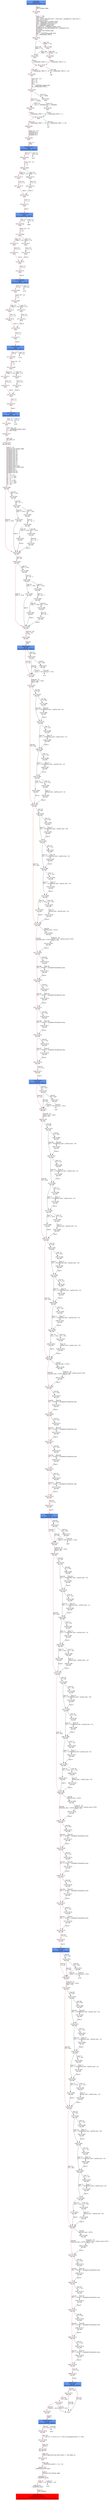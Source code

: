 digraph ARG {
node [style="filled" shape="box" color="white"]
0 [fillcolor="cornflowerblue" label="0 @ N141\nmain entry\nAbstractionState: ABS0: true\n" id="0"]
187 [label="187 @ N186\nmain\n" id="187"]
188 [label="188 @ N145\nmain\n" id="188"]
193 [label="193 @ N147\nmain\n" id="193"]
196 [label="196 @ N149\nmain\n" id="196"]
197 [label="197 @ N150\nmain\n" id="197"]
199 [label="199 @ N156\nmain\n" id="199"]
204 [label="204 @ N159\nmain\n" id="204"]
207 [label="207 @ N160\nmain\n" id="207"]
208 [label="208 @ N161\nmain\n" id="208"]
210 [label="210 @ N164\nmain\n" id="210"]
5029 [fillcolor="cornflowerblue" label="5029 @ N165\nmain\nAbstractionState: ABS145\n" id="5029"]
5030 [label="5030 @ N166\nmain\n" id="5030"]
5068 [label="5068 @ N169\nmain\n" id="5068"]
5070 [label="5070 @ N171\nmain\n" id="5070"]
5071 [label="5071 @ N173\nmain\n" id="5071"]
5075 [label="5075 @ N170\nmain\n" id="5075"]
5076 [label="5076 @ N175\nmain\n" id="5076"]
5078 [fillcolor="cornflowerblue" label="5078 @ N165\nmain\nAbstractionState: ABS147\n" id="5078"]
5079 [label="5079 @ N166\nmain\n" id="5079"]
5117 [label="5117 @ N169\nmain\n" id="5117"]
5119 [label="5119 @ N171\nmain\n" id="5119"]
5120 [label="5120 @ N173\nmain\n" id="5120"]
5124 [label="5124 @ N170\nmain\n" id="5124"]
5125 [label="5125 @ N175\nmain\n" id="5125"]
5127 [fillcolor="cornflowerblue" label="5127 @ N165\nmain\nAbstractionState: ABS149\n" id="5127"]
5128 [label="5128 @ N166\nmain\n" id="5128"]
5166 [label="5166 @ N169\nmain\n" id="5166"]
5168 [label="5168 @ N171\nmain\n" id="5168"]
5169 [label="5169 @ N173\nmain\n" id="5169"]
5173 [label="5173 @ N170\nmain\n" id="5173"]
5174 [label="5174 @ N175\nmain\n" id="5174"]
5176 [fillcolor="cornflowerblue" label="5176 @ N165\nmain\nAbstractionState: ABS151\n" id="5176"]
5177 [label="5177 @ N166\nmain\n" id="5177"]
5215 [label="5215 @ N169\nmain\n" id="5215"]
5217 [label="5217 @ N171\nmain\n" id="5217"]
5218 [label="5218 @ N173\nmain\n" id="5218"]
5222 [label="5222 @ N170\nmain\n" id="5222"]
5223 [label="5223 @ N175\nmain\n" id="5223"]
5225 [fillcolor="cornflowerblue" label="5225 @ N165\nmain\nAbstractionState: ABS153\n" id="5225"]
5227 [label="5227 @ N167\nmain\n" id="5227"]
5228 [label="5228 @ N177\nmain\n" id="5228"]
5229 [label="5229 @ N20\nmp_add entry\n" id="5229"]
5230 [label="5230 @ N48\nmp_add\n" id="5230"]
5245 [label="5245 @ N49\nmp_add\n" id="5245"]
5246 [label="5246 @ N58\nmp_add\n" id="5246"]
5261 [label="5261 @ N59\nmp_add\n" id="5261"]
5262 [label="5262 @ N69\nmp_add\n" id="5262"]
5264 [fillcolor="cornflowerblue" label="5264 @ N70\nmp_add\nAbstractionState: ABS154\n" id="5264"]
5272 [label="5272 @ N71\nmp_add\n" id="5272"]
5274 [label="5274 @ N76\nmp_add\n" id="5274"]
5298 [label="5298 @ N77\nmp_add\n" id="5298"]
5322 [label="5322 @ N91\nmp_add\n" id="5322"]
5327 [label="5327 @ N105\nmp_add\n" id="5327"]
5332 [label="5332 @ N109\nmp_add\n" id="5332"]
5337 [label="5337 @ N112\nmp_add\n" id="5337"]
5342 [label="5342 @ N115\nmp_add\n" id="5342"]
5347 [label="5347 @ N118\nmp_add\n" id="5347"]
5348 [label="5348 @ N121\nmp_add\n" id="5348"]
5350 [fillcolor="cornflowerblue" label="5350 @ N70\nmp_add\nAbstractionState: ABS156\n" id="5350"]
5358 [label="5358 @ N71\nmp_add\n" id="5358"]
5360 [label="5360 @ N76\nmp_add\n" id="5360"]
5384 [label="5384 @ N77\nmp_add\n" id="5384"]
5408 [label="5408 @ N91\nmp_add\n" id="5408"]
5413 [label="5413 @ N105\nmp_add\n" id="5413"]
5418 [label="5418 @ N109\nmp_add\n" id="5418"]
5423 [label="5423 @ N112\nmp_add\n" id="5423"]
5428 [label="5428 @ N115\nmp_add\n" id="5428"]
5433 [label="5433 @ N118\nmp_add\n" id="5433"]
5434 [label="5434 @ N121\nmp_add\n" id="5434"]
5436 [fillcolor="cornflowerblue" label="5436 @ N70\nmp_add\nAbstractionState: ABS158\n" id="5436"]
5444 [label="5444 @ N71\nmp_add\n" id="5444"]
5446 [label="5446 @ N76\nmp_add\n" id="5446"]
5470 [label="5470 @ N77\nmp_add\n" id="5470"]
5494 [label="5494 @ N91\nmp_add\n" id="5494"]
5499 [label="5499 @ N105\nmp_add\n" id="5499"]
5504 [label="5504 @ N109\nmp_add\n" id="5504"]
5509 [label="5509 @ N112\nmp_add\n" id="5509"]
5514 [label="5514 @ N115\nmp_add\n" id="5514"]
5519 [label="5519 @ N118\nmp_add\n" id="5519"]
5520 [label="5520 @ N121\nmp_add\n" id="5520"]
5522 [fillcolor="cornflowerblue" label="5522 @ N70\nmp_add\nAbstractionState: ABS160\n" id="5522"]
5530 [label="5530 @ N71\nmp_add\n" id="5530"]
5532 [label="5532 @ N76\nmp_add\n" id="5532"]
5556 [label="5556 @ N77\nmp_add\n" id="5556"]
5580 [label="5580 @ N91\nmp_add\n" id="5580"]
5585 [label="5585 @ N105\nmp_add\n" id="5585"]
5590 [label="5590 @ N109\nmp_add\n" id="5590"]
5595 [label="5595 @ N112\nmp_add\n" id="5595"]
5600 [label="5600 @ N115\nmp_add\n" id="5600"]
5605 [label="5605 @ N118\nmp_add\n" id="5605"]
5606 [label="5606 @ N121\nmp_add\n" id="5606"]
5608 [fillcolor="cornflowerblue" label="5608 @ N70\nmp_add\nAbstractionState: ABS162\n" id="5608"]
5610 [label="5610 @ N74\nmp_add\n" id="5610"]
5612 [label="5612 @ N73\nmp_add\n" id="5612"]
5615 [label="5615 @ N72\nmp_add\n" id="5615"]
5618 [fillcolor="cornflowerblue" label="5618 @ N122\nmp_add\nAbstractionState: ABS163\n" id="5618"]
5620 [label="5620 @ N124\nmp_add\n" id="5620"]
5621 [label="5621 @ N138\nmp_add\n" id="5621"]
5622 [label="5622 @ N19\nmp_add exit\n" id="5622"]
5623 [label="5623 @ N178\nmain\n" id="5623"]
6158 [label="6158 @ N11\n__VERIFIER_assert entry\n" id="6158"]
6159 [label="6159 @ N12\n__VERIFIER_assert\n" id="6159"]
6160 [label="6160 @ N14\n__VERIFIER_assert\n" id="6160"]
6163 [fillcolor="red" label="6163 @ N15\n__VERIFIER_assert\nAbstractionState: ABS176\n AutomatonState: ErrorLabelAutomaton: _predefinedState_ERROR\n" id="6163"]
5601 [label="5601 @ N119\nmp_add\n" id="5601"]
5603 [label="5603 @ N120\nmp_add\n" id="5603"]
5596 [label="5596 @ N116\nmp_add\n" id="5596"]
5598 [label="5598 @ N117\nmp_add\n" id="5598"]
5591 [label="5591 @ N113\nmp_add\n" id="5591"]
5593 [label="5593 @ N114\nmp_add\n" id="5593"]
5586 [label="5586 @ N110\nmp_add\n" id="5586"]
5588 [label="5588 @ N111\nmp_add\n" id="5588"]
5581 [label="5581 @ N106\nmp_add\n" id="5581"]
5583 [label="5583 @ N108\nmp_add\n" id="5583"]
5557 [label="5557 @ N92\nmp_add\n" id="5557"]
5563 [label="5563 @ N93\nmp_add\n" id="5563"]
5568 [label="5568 @ N96\nmp_add\n" id="5568"]
5573 [label="5573 @ N99\nmp_add\n" id="5573"]
5575 [label="5575 @ N102\nmp_add\n" id="5575"]
5574 [label="5574 @ N103\nmp_add\n" id="5574"]
5578 [label="5578 @ N104\nmp_add\n" id="5578"]
5569 [label="5569 @ N100\nmp_add\n" id="5569"]
5571 [label="5571 @ N101\nmp_add\n" id="5571"]
5564 [label="5564 @ N97\nmp_add\n" id="5564"]
5566 [label="5566 @ N98\nmp_add\n" id="5566"]
5559 [label="5559 @ N94\nmp_add\n" id="5559"]
5561 [label="5561 @ N95\nmp_add\n" id="5561"]
5533 [label="5533 @ N78\nmp_add\n" id="5533"]
5539 [label="5539 @ N79\nmp_add\n" id="5539"]
5544 [label="5544 @ N82\nmp_add\n" id="5544"]
5549 [label="5549 @ N85\nmp_add\n" id="5549"]
5551 [label="5551 @ N88\nmp_add\n" id="5551"]
5550 [label="5550 @ N89\nmp_add\n" id="5550"]
5554 [label="5554 @ N90\nmp_add\n" id="5554"]
5545 [label="5545 @ N86\nmp_add\n" id="5545"]
5547 [label="5547 @ N87\nmp_add\n" id="5547"]
5540 [label="5540 @ N83\nmp_add\n" id="5540"]
5542 [label="5542 @ N84\nmp_add\n" id="5542"]
5535 [label="5535 @ N80\nmp_add\n" id="5535"]
5537 [label="5537 @ N81\nmp_add\n" id="5537"]
5524 [label="5524 @ N74\nmp_add\n" id="5524"]
5526 [label="5526 @ N73\nmp_add\n" id="5526"]
5515 [label="5515 @ N119\nmp_add\n" id="5515"]
5517 [label="5517 @ N120\nmp_add\n" id="5517"]
5510 [label="5510 @ N116\nmp_add\n" id="5510"]
5512 [label="5512 @ N117\nmp_add\n" id="5512"]
5505 [label="5505 @ N113\nmp_add\n" id="5505"]
5507 [label="5507 @ N114\nmp_add\n" id="5507"]
5500 [label="5500 @ N110\nmp_add\n" id="5500"]
5502 [label="5502 @ N111\nmp_add\n" id="5502"]
5495 [label="5495 @ N106\nmp_add\n" id="5495"]
5497 [label="5497 @ N108\nmp_add\n" id="5497"]
5471 [label="5471 @ N92\nmp_add\n" id="5471"]
5477 [label="5477 @ N93\nmp_add\n" id="5477"]
5482 [label="5482 @ N96\nmp_add\n" id="5482"]
5487 [label="5487 @ N99\nmp_add\n" id="5487"]
5489 [label="5489 @ N102\nmp_add\n" id="5489"]
5488 [label="5488 @ N103\nmp_add\n" id="5488"]
5492 [label="5492 @ N104\nmp_add\n" id="5492"]
5483 [label="5483 @ N100\nmp_add\n" id="5483"]
5485 [label="5485 @ N101\nmp_add\n" id="5485"]
5478 [label="5478 @ N97\nmp_add\n" id="5478"]
5480 [label="5480 @ N98\nmp_add\n" id="5480"]
5473 [label="5473 @ N94\nmp_add\n" id="5473"]
5475 [label="5475 @ N95\nmp_add\n" id="5475"]
5447 [label="5447 @ N78\nmp_add\n" id="5447"]
5453 [label="5453 @ N79\nmp_add\n" id="5453"]
5458 [label="5458 @ N82\nmp_add\n" id="5458"]
5463 [label="5463 @ N85\nmp_add\n" id="5463"]
5465 [label="5465 @ N88\nmp_add\n" id="5465"]
5464 [label="5464 @ N89\nmp_add\n" id="5464"]
5468 [label="5468 @ N90\nmp_add\n" id="5468"]
5459 [label="5459 @ N86\nmp_add\n" id="5459"]
5461 [label="5461 @ N87\nmp_add\n" id="5461"]
5454 [label="5454 @ N83\nmp_add\n" id="5454"]
5456 [label="5456 @ N84\nmp_add\n" id="5456"]
5449 [label="5449 @ N80\nmp_add\n" id="5449"]
5451 [label="5451 @ N81\nmp_add\n" id="5451"]
5438 [label="5438 @ N74\nmp_add\n" id="5438"]
5440 [label="5440 @ N73\nmp_add\n" id="5440"]
5429 [label="5429 @ N119\nmp_add\n" id="5429"]
5431 [label="5431 @ N120\nmp_add\n" id="5431"]
5424 [label="5424 @ N116\nmp_add\n" id="5424"]
5426 [label="5426 @ N117\nmp_add\n" id="5426"]
5419 [label="5419 @ N113\nmp_add\n" id="5419"]
5421 [label="5421 @ N114\nmp_add\n" id="5421"]
5414 [label="5414 @ N110\nmp_add\n" id="5414"]
5416 [label="5416 @ N111\nmp_add\n" id="5416"]
5409 [label="5409 @ N106\nmp_add\n" id="5409"]
5411 [label="5411 @ N108\nmp_add\n" id="5411"]
5385 [label="5385 @ N92\nmp_add\n" id="5385"]
5391 [label="5391 @ N93\nmp_add\n" id="5391"]
5396 [label="5396 @ N96\nmp_add\n" id="5396"]
5401 [label="5401 @ N99\nmp_add\n" id="5401"]
5403 [label="5403 @ N102\nmp_add\n" id="5403"]
5402 [label="5402 @ N103\nmp_add\n" id="5402"]
5406 [label="5406 @ N104\nmp_add\n" id="5406"]
5397 [label="5397 @ N100\nmp_add\n" id="5397"]
5399 [label="5399 @ N101\nmp_add\n" id="5399"]
5392 [label="5392 @ N97\nmp_add\n" id="5392"]
5394 [label="5394 @ N98\nmp_add\n" id="5394"]
5387 [label="5387 @ N94\nmp_add\n" id="5387"]
5389 [label="5389 @ N95\nmp_add\n" id="5389"]
5361 [label="5361 @ N78\nmp_add\n" id="5361"]
5367 [label="5367 @ N79\nmp_add\n" id="5367"]
5372 [label="5372 @ N82\nmp_add\n" id="5372"]
5377 [label="5377 @ N85\nmp_add\n" id="5377"]
5379 [label="5379 @ N88\nmp_add\n" id="5379"]
5378 [label="5378 @ N89\nmp_add\n" id="5378"]
5382 [label="5382 @ N90\nmp_add\n" id="5382"]
5373 [label="5373 @ N86\nmp_add\n" id="5373"]
5375 [label="5375 @ N87\nmp_add\n" id="5375"]
5368 [label="5368 @ N83\nmp_add\n" id="5368"]
5370 [label="5370 @ N84\nmp_add\n" id="5370"]
5363 [label="5363 @ N80\nmp_add\n" id="5363"]
5365 [label="5365 @ N81\nmp_add\n" id="5365"]
5352 [label="5352 @ N74\nmp_add\n" id="5352"]
5354 [label="5354 @ N73\nmp_add\n" id="5354"]
5343 [label="5343 @ N119\nmp_add\n" id="5343"]
5345 [label="5345 @ N120\nmp_add\n" id="5345"]
5338 [label="5338 @ N116\nmp_add\n" id="5338"]
5340 [label="5340 @ N117\nmp_add\n" id="5340"]
5333 [label="5333 @ N113\nmp_add\n" id="5333"]
5335 [label="5335 @ N114\nmp_add\n" id="5335"]
5328 [label="5328 @ N110\nmp_add\n" id="5328"]
5330 [label="5330 @ N111\nmp_add\n" id="5330"]
5323 [label="5323 @ N106\nmp_add\n" id="5323"]
5325 [label="5325 @ N108\nmp_add\n" id="5325"]
5299 [label="5299 @ N92\nmp_add\n" id="5299"]
5305 [label="5305 @ N93\nmp_add\n" id="5305"]
5310 [label="5310 @ N96\nmp_add\n" id="5310"]
5315 [label="5315 @ N99\nmp_add\n" id="5315"]
5317 [label="5317 @ N102\nmp_add\n" id="5317"]
5316 [label="5316 @ N103\nmp_add\n" id="5316"]
5320 [label="5320 @ N104\nmp_add\n" id="5320"]
5311 [label="5311 @ N100\nmp_add\n" id="5311"]
5313 [label="5313 @ N101\nmp_add\n" id="5313"]
5306 [label="5306 @ N97\nmp_add\n" id="5306"]
5308 [label="5308 @ N98\nmp_add\n" id="5308"]
5301 [label="5301 @ N94\nmp_add\n" id="5301"]
5303 [label="5303 @ N95\nmp_add\n" id="5303"]
5275 [label="5275 @ N78\nmp_add\n" id="5275"]
5281 [label="5281 @ N79\nmp_add\n" id="5281"]
5286 [label="5286 @ N82\nmp_add\n" id="5286"]
5291 [label="5291 @ N85\nmp_add\n" id="5291"]
5293 [label="5293 @ N88\nmp_add\n" id="5293"]
5292 [label="5292 @ N89\nmp_add\n" id="5292"]
5296 [label="5296 @ N90\nmp_add\n" id="5296"]
5287 [label="5287 @ N86\nmp_add\n" id="5287"]
5289 [label="5289 @ N87\nmp_add\n" id="5289"]
5282 [label="5282 @ N83\nmp_add\n" id="5282"]
5284 [label="5284 @ N84\nmp_add\n" id="5284"]
5277 [label="5277 @ N80\nmp_add\n" id="5277"]
5279 [label="5279 @ N81\nmp_add\n" id="5279"]
5266 [label="5266 @ N74\nmp_add\n" id="5266"]
5268 [label="5268 @ N73\nmp_add\n" id="5268"]
5247 [label="5247 @ N60\nmp_add\n" id="5247"]
5249 [label="5249 @ N61\nmp_add\n" id="5249"]
5251 [label="5251 @ N62\nmp_add\n" id="5251"]
5250 [label="5250 @ N63\nmp_add\n" id="5250"]
5254 [label="5254 @ N64\nmp_add\n" id="5254"]
5256 [label="5256 @ N65\nmp_add\n" id="5256"]
5255 [label="5255 @ N66\nmp_add\n" id="5255"]
5259 [label="5259 @ N67\nmp_add\n" id="5259"]
5231 [label="5231 @ N50\nmp_add\n" id="5231"]
5233 [label="5233 @ N51\nmp_add\n" id="5233"]
5235 [label="5235 @ N52\nmp_add\n" id="5235"]
5234 [label="5234 @ N53\nmp_add\n" id="5234"]
5238 [label="5238 @ N54\nmp_add\n" id="5238"]
5240 [label="5240 @ N55\nmp_add\n" id="5240"]
5239 [label="5239 @ N56\nmp_add\n" id="5239"]
5243 [label="5243 @ N57\nmp_add\n" id="5243"]
5216 [label="5216 @ N172\nmain\n" id="5216"]
5220 [label="5220 @ N174\nmain\n" id="5220"]
5167 [label="5167 @ N172\nmain\n" id="5167"]
5171 [label="5171 @ N174\nmain\n" id="5171"]
5118 [label="5118 @ N172\nmain\n" id="5118"]
5122 [label="5122 @ N174\nmain\n" id="5122"]
5069 [label="5069 @ N172\nmain\n" id="5069"]
5073 [label="5073 @ N174\nmain\n" id="5073"]
200 [label="200 @ N157\nmain\n" id="200"]
202 [label="202 @ N158\nmain\n" id="202"]
190 [label="190 @ N146\nmain\n" id="190"]
192 [label="192 @ N148\nmain\n" id="192"]
0 -> 187 [color="red" label="Line 0: \lINIT GLOBAL VARS\l" id="0 -> 187"]
187 -> 188 [color="red" label="Lines 7 - 108: \lvoid abort();\lvoid __assert_fail(const char *, const char *, unsigned int, const char *);\lvoid reach_error();\lvoid assume_abort_if_not(int cond);\lvoid __VERIFIER_assert(int cond);\lvoid __VERIFIER_assume(int);\lint __VERIFIER_nondet_int();\lunsigned int __VERIFIER_nondet_uint();\lunsigned int mp_add(unsigned int a, unsigned int b);\lint main();\lFunction start dummy edge\lint flag;\lflag = __VERIFIER_nondet_int();\lint __CPAchecker_TMP_0;\l" id="187 -> 188"]
188 -> 190 [color="red" label="Line 108: \l[!(flag == 0)]\l" id="188 -> 190"]
188 -> 193 [label="Line 108: \l[flag == 0]\l" id="188 -> 193"]
193 -> 196 [label="Line 0: \l__CPAchecker_TMP_0 = 1;\l" id="193 -> 196"]
196 -> 197 [color="red" label="Line 108: \l[__CPAchecker_TMP_0 != 0]\l" id="196 -> 197"]
196 -> 198 [label="Line 108: \l[!(__CPAchecker_TMP_0 != 0)]\l" id="196 -> 198"]
197 -> 199 [color="red" label="Lines 109 - 113: \lint i = 0;\lint x = 0;\lint y = 0;\lint n;\ln = __VERIFIER_nondet_int();\lint __CPAchecker_TMP_1;\l" id="197 -> 199"]
199 -> 200 [label="Line 113: \l[n >= 1000]\l" id="199 -> 200"]
199 -> 204 [color="red" label="Line 113: \l[!(n >= 1000)]\l" id="199 -> 204"]
204 -> 207 [color="red" label="Line 0: \l__CPAchecker_TMP_1 = 0;\l" id="204 -> 207"]
207 -> 208 [color="red" label="Line 113: \l[__CPAchecker_TMP_1 != 0]\l" id="207 -> 208"]
207 -> 209 [label="Line 113: \l[!(__CPAchecker_TMP_1 != 0)]\l" id="207 -> 209"]
208 -> 210 [color="red" label="Lines 115 - 115: \lunsigned int a;\lunsigned int b;\lunsigned int r;\l" id="208 -> 210"]
210 -> 5029 [color="red" label="Line 117: \lwhile\l" id="210 -> 5029"]
5029 -> 5030 [color="red" label="Line 117: \l[i < n]\l" id="5029 -> 5030"]
5029 -> 5031 [label="Line 117: \l[!(i < n)]\l" id="5029 -> 5031"]
5030 -> 5068 [color="red" label="Lines 120 - 121: \lx = x;\ly = y;\l" id="5030 -> 5068"]
5068 -> 5069 [label="Line 122: \l[flag == 0]\l" id="5068 -> 5069"]
5068 -> 5070 [color="red" label="Line 122: \l[!(flag == 0)]\l" id="5068 -> 5070"]
5070 -> 5071 [color="red" label="Line 123: \lx = x + 3;\l" id="5070 -> 5071"]
5071 -> 5075 [color="red" label="Line 0: \l\l" id="5071 -> 5075"]
5075 -> 5076 [color="red" label="Line 127: \li = i + 1;\l" id="5075 -> 5076"]
5076 -> 5078 [color="red" label="Line 0: \l\l" id="5076 -> 5078"]
5078 -> 5079 [color="red" label="Line 117: \l[i < n]\l" id="5078 -> 5079"]
5078 -> 5080 [label="Line 117: \l[!(i < n)]\l" id="5078 -> 5080"]
5079 -> 5117 [color="red" label="Lines 120 - 121: \lx = x;\ly = y;\l" id="5079 -> 5117"]
5117 -> 5118 [label="Line 122: \l[flag == 0]\l" id="5117 -> 5118"]
5117 -> 5119 [color="red" label="Line 122: \l[!(flag == 0)]\l" id="5117 -> 5119"]
5119 -> 5120 [color="red" label="Line 123: \lx = x + 3;\l" id="5119 -> 5120"]
5120 -> 5124 [color="red" label="Line 0: \l\l" id="5120 -> 5124"]
5124 -> 5125 [color="red" label="Line 127: \li = i + 1;\l" id="5124 -> 5125"]
5125 -> 5127 [color="red" label="Line 0: \l\l" id="5125 -> 5127"]
5127 -> 5128 [color="red" label="Line 117: \l[i < n]\l" id="5127 -> 5128"]
5127 -> 5129 [label="Line 117: \l[!(i < n)]\l" id="5127 -> 5129"]
5128 -> 5166 [color="red" label="Lines 120 - 121: \lx = x;\ly = y;\l" id="5128 -> 5166"]
5166 -> 5167 [label="Line 122: \l[flag == 0]\l" id="5166 -> 5167"]
5166 -> 5168 [color="red" label="Line 122: \l[!(flag == 0)]\l" id="5166 -> 5168"]
5168 -> 5169 [color="red" label="Line 123: \lx = x + 3;\l" id="5168 -> 5169"]
5169 -> 5173 [color="red" label="Line 0: \l\l" id="5169 -> 5173"]
5173 -> 5174 [color="red" label="Line 127: \li = i + 1;\l" id="5173 -> 5174"]
5174 -> 5176 [color="red" label="Line 0: \l\l" id="5174 -> 5176"]
5176 -> 5177 [color="red" label="Line 117: \l[i < n]\l" id="5176 -> 5177"]
5176 -> 5178 [label="Line 117: \l[!(i < n)]\l" id="5176 -> 5178"]
5177 -> 5215 [color="red" label="Lines 120 - 121: \lx = x;\ly = y;\l" id="5177 -> 5215"]
5215 -> 5216 [label="Line 122: \l[flag == 0]\l" id="5215 -> 5216"]
5215 -> 5217 [color="red" label="Line 122: \l[!(flag == 0)]\l" id="5215 -> 5217"]
5217 -> 5218 [color="red" label="Line 123: \lx = x + 3;\l" id="5217 -> 5218"]
5218 -> 5222 [color="red" label="Line 0: \l\l" id="5218 -> 5222"]
5222 -> 5223 [color="red" label="Line 127: \li = i + 1;\l" id="5222 -> 5223"]
5223 -> 5225 [color="red" label="Line 0: \l\l" id="5223 -> 5225"]
5225 -> 5226 [label="Line 117: \l[i < n]\l" id="5225 -> 5226"]
5225 -> 5227 [color="red" label="Line 117: \l[!(i < n)]\l" id="5225 -> 5227"]
5227 -> 5228 [color="red" label="Lines 130 - 131: \la = __VERIFIER_nondet_uint();\lb = 234770789;\l" id="5227 -> 5228"]
5228 -> 5229 [color="red" label="Line 132: \lmp_add(a, b)\l" id="5228 -> 5229"]
5229 -> 5230 [color="red" label="Lines 0 - 43: \lFunction start dummy edge\lunsigned char a0;\lunsigned char a1;\lunsigned char a2;\lunsigned char a3;\lunsigned char b0;\lunsigned char b1;\lunsigned char b2;\lunsigned char b3;\lunsigned char r0;\lunsigned char r1;\lunsigned char r2;\lunsigned char r3;\lunsigned short carry;\lunsigned short partial_sum;\lunsigned int r;\lunsigned char i;\lunsigned char na;\lunsigned char nb;\la0 = a;\la1 = a >> 8;\la2 = a >> 16U;\la3 = a >> 24U;\lb0 = b;\lb1 = b >> 8U;\lb2 = b >> 16U;\lb3 = b >> 24U;\lna = 4U;\l" id="5229 -> 5230"]
5230 -> 5231 [label="Line 44: \l[a3 == 0U]\l" id="5230 -> 5231"]
5230 -> 5245 [color="red" label="Line 44: \l[!(a3 == 0U)]\l" id="5230 -> 5245"]
5245 -> 5246 [color="red" label="Line 53: \lnb = 4U;\l" id="5245 -> 5246"]
5246 -> 5247 [label="Line 54: \l[b3 == 0U]\l" id="5246 -> 5247"]
5246 -> 5261 [color="red" label="Line 54: \l[!(b3 == 0U)]\l" id="5246 -> 5261"]
5261 -> 5262 [color="red" label="Lines 63 - 64: \lcarry = 0U;\li = 0U;\l" id="5261 -> 5262"]
5262 -> 5264 [color="red" label="Line 65: \lwhile\l" id="5262 -> 5264"]
5264 -> 5266 [label="Line 65: \l[!(i < na)]\l" id="5264 -> 5266"]
5264 -> 5272 [color="red" label="Line 65: \l[i < na]\l" id="5264 -> 5272"]
5272 -> 5274 [color="red" label="Lines 66 - 67: \lpartial_sum = carry;\lcarry = 0U;\l" id="5272 -> 5274"]
5274 -> 5275 [label="Line 68: \l[i < na]\l" id="5274 -> 5275"]
5274 -> 5298 [color="red" label="Line 68: \l[!(i < na)]\l" id="5274 -> 5298"]
5298 -> 5299 [label="Line 74: \l[i < nb]\l" id="5298 -> 5299"]
5298 -> 5322 [color="red" label="Line 74: \l[!(i < nb)]\l" id="5298 -> 5322"]
5322 -> 5323 [label="Line 80: \l[partial_sum > 255U]\l" id="5322 -> 5323"]
5322 -> 5327 [color="red" label="Line 80: \l[!(partial_sum > 255U)]\l" id="5322 -> 5327"]
5327 -> 5328 [label="Line 84: \l[i == 0U]\l" id="5327 -> 5328"]
5327 -> 5332 [color="red" label="Line 84: \l[!(i == 0U)]\l" id="5327 -> 5332"]
5332 -> 5333 [label="Line 85: \l[i == 1U]\l" id="5332 -> 5333"]
5332 -> 5337 [color="red" label="Line 85: \l[!(i == 1U)]\l" id="5332 -> 5337"]
5337 -> 5338 [label="Line 86: \l[i == 2U]\l" id="5337 -> 5338"]
5337 -> 5342 [color="red" label="Line 86: \l[!(i == 2U)]\l" id="5337 -> 5342"]
5342 -> 5343 [label="Line 87: \l[i == 3U]\l" id="5342 -> 5343"]
5342 -> 5347 [color="red" label="Line 87: \l[!(i == 3U)]\l" id="5342 -> 5347"]
5347 -> 5348 [color="red" label="Line 89: \li = i + 1U;\l" id="5347 -> 5348"]
5348 -> 5350 [color="red" label="Line 0: \l\l" id="5348 -> 5350"]
5350 -> 5352 [label="Line 65: \l[!(i < na)]\l" id="5350 -> 5352"]
5350 -> 5358 [color="red" label="Line 65: \l[i < na]\l" id="5350 -> 5358"]
5358 -> 5360 [color="red" label="Lines 66 - 67: \lpartial_sum = carry;\lcarry = 0U;\l" id="5358 -> 5360"]
5360 -> 5361 [label="Line 68: \l[i < na]\l" id="5360 -> 5361"]
5360 -> 5384 [color="red" label="Line 68: \l[!(i < na)]\l" id="5360 -> 5384"]
5384 -> 5385 [label="Line 74: \l[i < nb]\l" id="5384 -> 5385"]
5384 -> 5408 [color="red" label="Line 74: \l[!(i < nb)]\l" id="5384 -> 5408"]
5408 -> 5409 [label="Line 80: \l[partial_sum > 255U]\l" id="5408 -> 5409"]
5408 -> 5413 [color="red" label="Line 80: \l[!(partial_sum > 255U)]\l" id="5408 -> 5413"]
5413 -> 5414 [label="Line 84: \l[i == 0U]\l" id="5413 -> 5414"]
5413 -> 5418 [color="red" label="Line 84: \l[!(i == 0U)]\l" id="5413 -> 5418"]
5418 -> 5419 [label="Line 85: \l[i == 1U]\l" id="5418 -> 5419"]
5418 -> 5423 [color="red" label="Line 85: \l[!(i == 1U)]\l" id="5418 -> 5423"]
5423 -> 5424 [label="Line 86: \l[i == 2U]\l" id="5423 -> 5424"]
5423 -> 5428 [color="red" label="Line 86: \l[!(i == 2U)]\l" id="5423 -> 5428"]
5428 -> 5429 [label="Line 87: \l[i == 3U]\l" id="5428 -> 5429"]
5428 -> 5433 [color="red" label="Line 87: \l[!(i == 3U)]\l" id="5428 -> 5433"]
5433 -> 5434 [color="red" label="Line 89: \li = i + 1U;\l" id="5433 -> 5434"]
5434 -> 5436 [color="red" label="Line 0: \l\l" id="5434 -> 5436"]
5436 -> 5438 [label="Line 65: \l[!(i < na)]\l" id="5436 -> 5438"]
5436 -> 5444 [color="red" label="Line 65: \l[i < na]\l" id="5436 -> 5444"]
5444 -> 5446 [color="red" label="Lines 66 - 67: \lpartial_sum = carry;\lcarry = 0U;\l" id="5444 -> 5446"]
5446 -> 5447 [label="Line 68: \l[i < na]\l" id="5446 -> 5447"]
5446 -> 5470 [color="red" label="Line 68: \l[!(i < na)]\l" id="5446 -> 5470"]
5470 -> 5471 [label="Line 74: \l[i < nb]\l" id="5470 -> 5471"]
5470 -> 5494 [color="red" label="Line 74: \l[!(i < nb)]\l" id="5470 -> 5494"]
5494 -> 5495 [label="Line 80: \l[partial_sum > 255U]\l" id="5494 -> 5495"]
5494 -> 5499 [color="red" label="Line 80: \l[!(partial_sum > 255U)]\l" id="5494 -> 5499"]
5499 -> 5500 [label="Line 84: \l[i == 0U]\l" id="5499 -> 5500"]
5499 -> 5504 [color="red" label="Line 84: \l[!(i == 0U)]\l" id="5499 -> 5504"]
5504 -> 5505 [label="Line 85: \l[i == 1U]\l" id="5504 -> 5505"]
5504 -> 5509 [color="red" label="Line 85: \l[!(i == 1U)]\l" id="5504 -> 5509"]
5509 -> 5510 [label="Line 86: \l[i == 2U]\l" id="5509 -> 5510"]
5509 -> 5514 [color="red" label="Line 86: \l[!(i == 2U)]\l" id="5509 -> 5514"]
5514 -> 5515 [label="Line 87: \l[i == 3U]\l" id="5514 -> 5515"]
5514 -> 5519 [color="red" label="Line 87: \l[!(i == 3U)]\l" id="5514 -> 5519"]
5519 -> 5520 [color="red" label="Line 89: \li = i + 1U;\l" id="5519 -> 5520"]
5520 -> 5522 [color="red" label="Line 0: \l\l" id="5520 -> 5522"]
5522 -> 5524 [label="Line 65: \l[!(i < na)]\l" id="5522 -> 5524"]
5522 -> 5530 [color="red" label="Line 65: \l[i < na]\l" id="5522 -> 5530"]
5530 -> 5532 [color="red" label="Lines 66 - 67: \lpartial_sum = carry;\lcarry = 0U;\l" id="5530 -> 5532"]
5532 -> 5533 [label="Line 68: \l[i < na]\l" id="5532 -> 5533"]
5532 -> 5556 [color="red" label="Line 68: \l[!(i < na)]\l" id="5532 -> 5556"]
5556 -> 5557 [label="Line 74: \l[i < nb]\l" id="5556 -> 5557"]
5556 -> 5580 [color="red" label="Line 74: \l[!(i < nb)]\l" id="5556 -> 5580"]
5580 -> 5581 [label="Line 80: \l[partial_sum > 255U]\l" id="5580 -> 5581"]
5580 -> 5585 [color="red" label="Line 80: \l[!(partial_sum > 255U)]\l" id="5580 -> 5585"]
5585 -> 5586 [label="Line 84: \l[i == 0U]\l" id="5585 -> 5586"]
5585 -> 5590 [color="red" label="Line 84: \l[!(i == 0U)]\l" id="5585 -> 5590"]
5590 -> 5591 [label="Line 85: \l[i == 1U]\l" id="5590 -> 5591"]
5590 -> 5595 [color="red" label="Line 85: \l[!(i == 1U)]\l" id="5590 -> 5595"]
5595 -> 5596 [label="Line 86: \l[i == 2U]\l" id="5595 -> 5596"]
5595 -> 5600 [color="red" label="Line 86: \l[!(i == 2U)]\l" id="5595 -> 5600"]
5600 -> 5601 [label="Line 87: \l[i == 3U]\l" id="5600 -> 5601"]
5600 -> 5605 [color="red" label="Line 87: \l[!(i == 3U)]\l" id="5600 -> 5605"]
5605 -> 5606 [color="red" label="Line 89: \li = i + 1U;\l" id="5605 -> 5606"]
5606 -> 5608 [color="red" label="Line 0: \l\l" id="5606 -> 5608"]
5608 -> 5610 [color="red" label="Line 65: \l[!(i < na)]\l" id="5608 -> 5610"]
5608 -> 5616 [label="Line 65: \l[i < na]\l" id="5608 -> 5616"]
5610 -> 5612 [color="red" label="Line 65: \l[!(i < nb)]\l" id="5610 -> 5612"]
5610 -> 5616 [label="Line 65: \l[i < nb]\l" id="5610 -> 5616"]
5612 -> 5615 [color="red" label="Line 65: \l[!(carry != 0U)]\l" id="5612 -> 5615"]
5612 -> 5616 [label="Line 65: \l[carry != 0U]\l" id="5612 -> 5616"]
5615 -> 5618 [color="red" label="Line 92: \lwhile\l" id="5615 -> 5618"]
5618 -> 5619 [label="Line 92: \l[i < 4U]\l" id="5618 -> 5619"]
5618 -> 5620 [color="red" label="Line 92: \l[!(i < 4U)]\l" id="5618 -> 5620"]
5620 -> 5621 [color="red" label="Line 101: \lr = ((r0 | (r1 << 8U)) | (r2 << 16U)) | (((unsigned int)r3) << 24U);\l" id="5620 -> 5621"]
5621 -> 5622 [color="red" label="Line 103: \lreturn r;\l" id="5621 -> 5622"]
5622 -> 5623 [color="red" label="Line 132: \lReturn edge from mp_add to main: r = mp_add(a, b);\l" id="5622 -> 5623"]
5623 -> 6158 [color="red" label="Line 134: \l__VERIFIER_assert(r == (a + b))\l" id="5623 -> 6158"]
6158 -> 6159 [color="red" label="Line 0: \lFunction start dummy edge\l" id="6158 -> 6159"]
6159 -> 6160 [color="red" label="Line 15: \l[cond == 0]\l" id="6159 -> 6160"]
6159 -> 6161 [label="Line 15: \l[!(cond == 0)]\l" id="6159 -> 6161"]
6160 -> 6163 [color="red" label="Line 16: \lLabel: ERROR\l" id="6160 -> 6163"]
5601 -> 5603 [label="Line 87: \lr3 = (unsigned char)partial_sum;\l" id="5601 -> 5603"]
5603 -> 5605 [label="Line 0: \l\l" id="5603 -> 5605"]
5596 -> 5598 [label="Line 86: \lr2 = (unsigned char)partial_sum;\l" id="5596 -> 5598"]
5598 -> 5600 [label="Line 0: \l\l" id="5598 -> 5600"]
5591 -> 5593 [label="Line 85: \lr1 = (unsigned char)partial_sum;\l" id="5591 -> 5593"]
5593 -> 5595 [label="Line 0: \l\l" id="5593 -> 5595"]
5586 -> 5588 [label="Line 84: \lr0 = (unsigned char)partial_sum;\l" id="5586 -> 5588"]
5588 -> 5590 [label="Line 0: \l\l" id="5588 -> 5590"]
5581 -> 5583 [label="Lines 81 - 82: \lpartial_sum = partial_sum & 255U;\lcarry = 1U;\l" id="5581 -> 5583"]
5583 -> 5585 [label="Line 0: \l\l" id="5583 -> 5585"]
5557 -> 5559 [label="Line 75: \l[i == 0U]\l" id="5557 -> 5559"]
5557 -> 5563 [label="Line 75: \l[!(i == 0U)]\l" id="5557 -> 5563"]
5563 -> 5564 [label="Line 76: \l[i == 1U]\l" id="5563 -> 5564"]
5563 -> 5568 [label="Line 76: \l[!(i == 1U)]\l" id="5563 -> 5568"]
5568 -> 5569 [label="Line 77: \l[i == 2U]\l" id="5568 -> 5569"]
5568 -> 5573 [label="Line 77: \l[!(i == 2U)]\l" id="5568 -> 5573"]
5573 -> 5574 [label="Line 78: \l[i == 3U]\l" id="5573 -> 5574"]
5573 -> 5575 [label="Line 78: \l[!(i == 3U)]\l" id="5573 -> 5575"]
5575 -> 5580 [label="Line 0: \l\l" id="5575 -> 5580"]
5574 -> 5578 [label="Line 78: \lpartial_sum = partial_sum + b3;\l" id="5574 -> 5578"]
5578 -> 5580 [label="Line 0: \l\l" id="5578 -> 5580"]
5569 -> 5571 [label="Line 77: \lpartial_sum = partial_sum + b2;\l" id="5569 -> 5571"]
5571 -> 5573 [label="Line 0: \l\l" id="5571 -> 5573"]
5564 -> 5566 [label="Line 76: \lpartial_sum = partial_sum + b1;\l" id="5564 -> 5566"]
5566 -> 5568 [label="Line 0: \l\l" id="5566 -> 5568"]
5559 -> 5561 [label="Line 75: \lpartial_sum = partial_sum + b0;\l" id="5559 -> 5561"]
5561 -> 5563 [label="Line 0: \l\l" id="5561 -> 5563"]
5533 -> 5535 [label="Line 69: \l[i == 0U]\l" id="5533 -> 5535"]
5533 -> 5539 [label="Line 69: \l[!(i == 0U)]\l" id="5533 -> 5539"]
5539 -> 5540 [label="Line 70: \l[i == 1U]\l" id="5539 -> 5540"]
5539 -> 5544 [label="Line 70: \l[!(i == 1U)]\l" id="5539 -> 5544"]
5544 -> 5545 [label="Line 71: \l[i == 2U]\l" id="5544 -> 5545"]
5544 -> 5549 [label="Line 71: \l[!(i == 2U)]\l" id="5544 -> 5549"]
5549 -> 5550 [label="Line 72: \l[i == 3U]\l" id="5549 -> 5550"]
5549 -> 5551 [label="Line 72: \l[!(i == 3U)]\l" id="5549 -> 5551"]
5551 -> 5556 [label="Line 0: \l\l" id="5551 -> 5556"]
5550 -> 5554 [label="Line 72: \lpartial_sum = partial_sum + a3;\l" id="5550 -> 5554"]
5554 -> 5556 [label="Line 0: \l\l" id="5554 -> 5556"]
5545 -> 5547 [label="Line 71: \lpartial_sum = partial_sum + a2;\l" id="5545 -> 5547"]
5547 -> 5549 [label="Line 0: \l\l" id="5547 -> 5549"]
5540 -> 5542 [label="Line 70: \lpartial_sum = partial_sum + a1;\l" id="5540 -> 5542"]
5542 -> 5544 [label="Line 0: \l\l" id="5542 -> 5544"]
5535 -> 5537 [label="Line 69: \lpartial_sum = partial_sum + a0;\l" id="5535 -> 5537"]
5537 -> 5539 [label="Line 0: \l\l" id="5537 -> 5539"]
5524 -> 5526 [label="Line 65: \l[!(i < nb)]\l" id="5524 -> 5526"]
5524 -> 5530 [label="Line 65: \l[i < nb]\l" id="5524 -> 5530"]
5526 -> 5529 [label="Line 65: \l[!(carry != 0U)]\l" id="5526 -> 5529"]
5526 -> 5530 [label="Line 65: \l[carry != 0U]\l" id="5526 -> 5530"]
5515 -> 5517 [label="Line 87: \lr3 = (unsigned char)partial_sum;\l" id="5515 -> 5517"]
5517 -> 5519 [label="Line 0: \l\l" id="5517 -> 5519"]
5510 -> 5512 [label="Line 86: \lr2 = (unsigned char)partial_sum;\l" id="5510 -> 5512"]
5512 -> 5514 [label="Line 0: \l\l" id="5512 -> 5514"]
5505 -> 5507 [label="Line 85: \lr1 = (unsigned char)partial_sum;\l" id="5505 -> 5507"]
5507 -> 5509 [label="Line 0: \l\l" id="5507 -> 5509"]
5500 -> 5502 [label="Line 84: \lr0 = (unsigned char)partial_sum;\l" id="5500 -> 5502"]
5502 -> 5504 [label="Line 0: \l\l" id="5502 -> 5504"]
5495 -> 5497 [label="Lines 81 - 82: \lpartial_sum = partial_sum & 255U;\lcarry = 1U;\l" id="5495 -> 5497"]
5497 -> 5499 [label="Line 0: \l\l" id="5497 -> 5499"]
5471 -> 5473 [label="Line 75: \l[i == 0U]\l" id="5471 -> 5473"]
5471 -> 5477 [label="Line 75: \l[!(i == 0U)]\l" id="5471 -> 5477"]
5477 -> 5478 [label="Line 76: \l[i == 1U]\l" id="5477 -> 5478"]
5477 -> 5482 [label="Line 76: \l[!(i == 1U)]\l" id="5477 -> 5482"]
5482 -> 5483 [label="Line 77: \l[i == 2U]\l" id="5482 -> 5483"]
5482 -> 5487 [label="Line 77: \l[!(i == 2U)]\l" id="5482 -> 5487"]
5487 -> 5488 [label="Line 78: \l[i == 3U]\l" id="5487 -> 5488"]
5487 -> 5489 [label="Line 78: \l[!(i == 3U)]\l" id="5487 -> 5489"]
5489 -> 5494 [label="Line 0: \l\l" id="5489 -> 5494"]
5488 -> 5492 [label="Line 78: \lpartial_sum = partial_sum + b3;\l" id="5488 -> 5492"]
5492 -> 5494 [label="Line 0: \l\l" id="5492 -> 5494"]
5483 -> 5485 [label="Line 77: \lpartial_sum = partial_sum + b2;\l" id="5483 -> 5485"]
5485 -> 5487 [label="Line 0: \l\l" id="5485 -> 5487"]
5478 -> 5480 [label="Line 76: \lpartial_sum = partial_sum + b1;\l" id="5478 -> 5480"]
5480 -> 5482 [label="Line 0: \l\l" id="5480 -> 5482"]
5473 -> 5475 [label="Line 75: \lpartial_sum = partial_sum + b0;\l" id="5473 -> 5475"]
5475 -> 5477 [label="Line 0: \l\l" id="5475 -> 5477"]
5447 -> 5449 [label="Line 69: \l[i == 0U]\l" id="5447 -> 5449"]
5447 -> 5453 [label="Line 69: \l[!(i == 0U)]\l" id="5447 -> 5453"]
5453 -> 5454 [label="Line 70: \l[i == 1U]\l" id="5453 -> 5454"]
5453 -> 5458 [label="Line 70: \l[!(i == 1U)]\l" id="5453 -> 5458"]
5458 -> 5459 [label="Line 71: \l[i == 2U]\l" id="5458 -> 5459"]
5458 -> 5463 [label="Line 71: \l[!(i == 2U)]\l" id="5458 -> 5463"]
5463 -> 5464 [label="Line 72: \l[i == 3U]\l" id="5463 -> 5464"]
5463 -> 5465 [label="Line 72: \l[!(i == 3U)]\l" id="5463 -> 5465"]
5465 -> 5470 [label="Line 0: \l\l" id="5465 -> 5470"]
5464 -> 5468 [label="Line 72: \lpartial_sum = partial_sum + a3;\l" id="5464 -> 5468"]
5468 -> 5470 [label="Line 0: \l\l" id="5468 -> 5470"]
5459 -> 5461 [label="Line 71: \lpartial_sum = partial_sum + a2;\l" id="5459 -> 5461"]
5461 -> 5463 [label="Line 0: \l\l" id="5461 -> 5463"]
5454 -> 5456 [label="Line 70: \lpartial_sum = partial_sum + a1;\l" id="5454 -> 5456"]
5456 -> 5458 [label="Line 0: \l\l" id="5456 -> 5458"]
5449 -> 5451 [label="Line 69: \lpartial_sum = partial_sum + a0;\l" id="5449 -> 5451"]
5451 -> 5453 [label="Line 0: \l\l" id="5451 -> 5453"]
5438 -> 5440 [label="Line 65: \l[!(i < nb)]\l" id="5438 -> 5440"]
5438 -> 5444 [label="Line 65: \l[i < nb]\l" id="5438 -> 5444"]
5440 -> 5443 [label="Line 65: \l[!(carry != 0U)]\l" id="5440 -> 5443"]
5440 -> 5444 [label="Line 65: \l[carry != 0U]\l" id="5440 -> 5444"]
5429 -> 5431 [label="Line 87: \lr3 = (unsigned char)partial_sum;\l" id="5429 -> 5431"]
5431 -> 5433 [label="Line 0: \l\l" id="5431 -> 5433"]
5424 -> 5426 [label="Line 86: \lr2 = (unsigned char)partial_sum;\l" id="5424 -> 5426"]
5426 -> 5428 [label="Line 0: \l\l" id="5426 -> 5428"]
5419 -> 5421 [label="Line 85: \lr1 = (unsigned char)partial_sum;\l" id="5419 -> 5421"]
5421 -> 5423 [label="Line 0: \l\l" id="5421 -> 5423"]
5414 -> 5416 [label="Line 84: \lr0 = (unsigned char)partial_sum;\l" id="5414 -> 5416"]
5416 -> 5418 [label="Line 0: \l\l" id="5416 -> 5418"]
5409 -> 5411 [label="Lines 81 - 82: \lpartial_sum = partial_sum & 255U;\lcarry = 1U;\l" id="5409 -> 5411"]
5411 -> 5413 [label="Line 0: \l\l" id="5411 -> 5413"]
5385 -> 5387 [label="Line 75: \l[i == 0U]\l" id="5385 -> 5387"]
5385 -> 5391 [label="Line 75: \l[!(i == 0U)]\l" id="5385 -> 5391"]
5391 -> 5392 [label="Line 76: \l[i == 1U]\l" id="5391 -> 5392"]
5391 -> 5396 [label="Line 76: \l[!(i == 1U)]\l" id="5391 -> 5396"]
5396 -> 5397 [label="Line 77: \l[i == 2U]\l" id="5396 -> 5397"]
5396 -> 5401 [label="Line 77: \l[!(i == 2U)]\l" id="5396 -> 5401"]
5401 -> 5402 [label="Line 78: \l[i == 3U]\l" id="5401 -> 5402"]
5401 -> 5403 [label="Line 78: \l[!(i == 3U)]\l" id="5401 -> 5403"]
5403 -> 5408 [label="Line 0: \l\l" id="5403 -> 5408"]
5402 -> 5406 [label="Line 78: \lpartial_sum = partial_sum + b3;\l" id="5402 -> 5406"]
5406 -> 5408 [label="Line 0: \l\l" id="5406 -> 5408"]
5397 -> 5399 [label="Line 77: \lpartial_sum = partial_sum + b2;\l" id="5397 -> 5399"]
5399 -> 5401 [label="Line 0: \l\l" id="5399 -> 5401"]
5392 -> 5394 [label="Line 76: \lpartial_sum = partial_sum + b1;\l" id="5392 -> 5394"]
5394 -> 5396 [label="Line 0: \l\l" id="5394 -> 5396"]
5387 -> 5389 [label="Line 75: \lpartial_sum = partial_sum + b0;\l" id="5387 -> 5389"]
5389 -> 5391 [label="Line 0: \l\l" id="5389 -> 5391"]
5361 -> 5363 [label="Line 69: \l[i == 0U]\l" id="5361 -> 5363"]
5361 -> 5367 [label="Line 69: \l[!(i == 0U)]\l" id="5361 -> 5367"]
5367 -> 5368 [label="Line 70: \l[i == 1U]\l" id="5367 -> 5368"]
5367 -> 5372 [label="Line 70: \l[!(i == 1U)]\l" id="5367 -> 5372"]
5372 -> 5373 [label="Line 71: \l[i == 2U]\l" id="5372 -> 5373"]
5372 -> 5377 [label="Line 71: \l[!(i == 2U)]\l" id="5372 -> 5377"]
5377 -> 5378 [label="Line 72: \l[i == 3U]\l" id="5377 -> 5378"]
5377 -> 5379 [label="Line 72: \l[!(i == 3U)]\l" id="5377 -> 5379"]
5379 -> 5384 [label="Line 0: \l\l" id="5379 -> 5384"]
5378 -> 5382 [label="Line 72: \lpartial_sum = partial_sum + a3;\l" id="5378 -> 5382"]
5382 -> 5384 [label="Line 0: \l\l" id="5382 -> 5384"]
5373 -> 5375 [label="Line 71: \lpartial_sum = partial_sum + a2;\l" id="5373 -> 5375"]
5375 -> 5377 [label="Line 0: \l\l" id="5375 -> 5377"]
5368 -> 5370 [label="Line 70: \lpartial_sum = partial_sum + a1;\l" id="5368 -> 5370"]
5370 -> 5372 [label="Line 0: \l\l" id="5370 -> 5372"]
5363 -> 5365 [label="Line 69: \lpartial_sum = partial_sum + a0;\l" id="5363 -> 5365"]
5365 -> 5367 [label="Line 0: \l\l" id="5365 -> 5367"]
5352 -> 5354 [label="Line 65: \l[!(i < nb)]\l" id="5352 -> 5354"]
5352 -> 5358 [label="Line 65: \l[i < nb]\l" id="5352 -> 5358"]
5354 -> 5357 [label="Line 65: \l[!(carry != 0U)]\l" id="5354 -> 5357"]
5354 -> 5358 [label="Line 65: \l[carry != 0U]\l" id="5354 -> 5358"]
5343 -> 5345 [label="Line 87: \lr3 = (unsigned char)partial_sum;\l" id="5343 -> 5345"]
5345 -> 5347 [label="Line 0: \l\l" id="5345 -> 5347"]
5338 -> 5340 [label="Line 86: \lr2 = (unsigned char)partial_sum;\l" id="5338 -> 5340"]
5340 -> 5342 [label="Line 0: \l\l" id="5340 -> 5342"]
5333 -> 5335 [label="Line 85: \lr1 = (unsigned char)partial_sum;\l" id="5333 -> 5335"]
5335 -> 5337 [label="Line 0: \l\l" id="5335 -> 5337"]
5328 -> 5330 [label="Line 84: \lr0 = (unsigned char)partial_sum;\l" id="5328 -> 5330"]
5330 -> 5332 [label="Line 0: \l\l" id="5330 -> 5332"]
5323 -> 5325 [label="Lines 81 - 82: \lpartial_sum = partial_sum & 255U;\lcarry = 1U;\l" id="5323 -> 5325"]
5325 -> 5327 [label="Line 0: \l\l" id="5325 -> 5327"]
5299 -> 5301 [label="Line 75: \l[i == 0U]\l" id="5299 -> 5301"]
5299 -> 5305 [label="Line 75: \l[!(i == 0U)]\l" id="5299 -> 5305"]
5305 -> 5306 [label="Line 76: \l[i == 1U]\l" id="5305 -> 5306"]
5305 -> 5310 [label="Line 76: \l[!(i == 1U)]\l" id="5305 -> 5310"]
5310 -> 5311 [label="Line 77: \l[i == 2U]\l" id="5310 -> 5311"]
5310 -> 5315 [label="Line 77: \l[!(i == 2U)]\l" id="5310 -> 5315"]
5315 -> 5316 [label="Line 78: \l[i == 3U]\l" id="5315 -> 5316"]
5315 -> 5317 [label="Line 78: \l[!(i == 3U)]\l" id="5315 -> 5317"]
5317 -> 5322 [label="Line 0: \l\l" id="5317 -> 5322"]
5316 -> 5320 [label="Line 78: \lpartial_sum = partial_sum + b3;\l" id="5316 -> 5320"]
5320 -> 5322 [label="Line 0: \l\l" id="5320 -> 5322"]
5311 -> 5313 [label="Line 77: \lpartial_sum = partial_sum + b2;\l" id="5311 -> 5313"]
5313 -> 5315 [label="Line 0: \l\l" id="5313 -> 5315"]
5306 -> 5308 [label="Line 76: \lpartial_sum = partial_sum + b1;\l" id="5306 -> 5308"]
5308 -> 5310 [label="Line 0: \l\l" id="5308 -> 5310"]
5301 -> 5303 [label="Line 75: \lpartial_sum = partial_sum + b0;\l" id="5301 -> 5303"]
5303 -> 5305 [label="Line 0: \l\l" id="5303 -> 5305"]
5275 -> 5277 [label="Line 69: \l[i == 0U]\l" id="5275 -> 5277"]
5275 -> 5281 [label="Line 69: \l[!(i == 0U)]\l" id="5275 -> 5281"]
5281 -> 5282 [label="Line 70: \l[i == 1U]\l" id="5281 -> 5282"]
5281 -> 5286 [label="Line 70: \l[!(i == 1U)]\l" id="5281 -> 5286"]
5286 -> 5287 [label="Line 71: \l[i == 2U]\l" id="5286 -> 5287"]
5286 -> 5291 [label="Line 71: \l[!(i == 2U)]\l" id="5286 -> 5291"]
5291 -> 5292 [label="Line 72: \l[i == 3U]\l" id="5291 -> 5292"]
5291 -> 5293 [label="Line 72: \l[!(i == 3U)]\l" id="5291 -> 5293"]
5293 -> 5298 [label="Line 0: \l\l" id="5293 -> 5298"]
5292 -> 5296 [label="Line 72: \lpartial_sum = partial_sum + a3;\l" id="5292 -> 5296"]
5296 -> 5298 [label="Line 0: \l\l" id="5296 -> 5298"]
5287 -> 5289 [label="Line 71: \lpartial_sum = partial_sum + a2;\l" id="5287 -> 5289"]
5289 -> 5291 [label="Line 0: \l\l" id="5289 -> 5291"]
5282 -> 5284 [label="Line 70: \lpartial_sum = partial_sum + a1;\l" id="5282 -> 5284"]
5284 -> 5286 [label="Line 0: \l\l" id="5284 -> 5286"]
5277 -> 5279 [label="Line 69: \lpartial_sum = partial_sum + a0;\l" id="5277 -> 5279"]
5279 -> 5281 [label="Line 0: \l\l" id="5279 -> 5281"]
5266 -> 5268 [label="Line 65: \l[!(i < nb)]\l" id="5266 -> 5268"]
5266 -> 5272 [label="Line 65: \l[i < nb]\l" id="5266 -> 5272"]
5268 -> 5271 [label="Line 65: \l[!(carry != 0U)]\l" id="5268 -> 5271"]
5268 -> 5272 [label="Line 65: \l[carry != 0U]\l" id="5268 -> 5272"]
5247 -> 5249 [label="Line 55: \lnb = nb - 1;\l" id="5247 -> 5249"]
5249 -> 5250 [label="Line 56: \l[b2 == 0U]\l" id="5249 -> 5250"]
5249 -> 5251 [label="Line 56: \l[!(b2 == 0U)]\l" id="5249 -> 5251"]
5251 -> 5261 [label="Line 0: \l\l" id="5251 -> 5261"]
5250 -> 5254 [label="Line 57: \lnb = nb - 1;\l" id="5250 -> 5254"]
5254 -> 5255 [label="Line 58: \l[b1 == 0U]\l" id="5254 -> 5255"]
5254 -> 5256 [label="Line 58: \l[!(b1 == 0U)]\l" id="5254 -> 5256"]
5256 -> 5261 [label="Line 0: \l\l" id="5256 -> 5261"]
5255 -> 5259 [label="Line 59: \lnb = nb - 1;\l" id="5255 -> 5259"]
5259 -> 5261 [label="Line 0: \l\l" id="5259 -> 5261"]
5231 -> 5233 [label="Line 45: \lna = na - 1;\l" id="5231 -> 5233"]
5233 -> 5234 [label="Line 46: \l[a2 == 0U]\l" id="5233 -> 5234"]
5233 -> 5235 [label="Line 46: \l[!(a2 == 0U)]\l" id="5233 -> 5235"]
5235 -> 5245 [label="Line 0: \l\l" id="5235 -> 5245"]
5234 -> 5238 [label="Line 47: \lna = na - 1;\l" id="5234 -> 5238"]
5238 -> 5239 [label="Line 48: \l[a1 == 0U]\l" id="5238 -> 5239"]
5238 -> 5240 [label="Line 48: \l[!(a1 == 0U)]\l" id="5238 -> 5240"]
5240 -> 5245 [label="Line 0: \l\l" id="5240 -> 5245"]
5239 -> 5243 [label="Line 49: \lna = na - 1;\l" id="5239 -> 5243"]
5243 -> 5245 [label="Line 0: \l\l" id="5243 -> 5245"]
5216 -> 5220 [label="Line 125: \ly = y + 2;\l" id="5216 -> 5220"]
5220 -> 5222 [label="Line 0: \l\l" id="5220 -> 5222"]
5167 -> 5171 [label="Line 125: \ly = y + 2;\l" id="5167 -> 5171"]
5171 -> 5173 [label="Line 0: \l\l" id="5171 -> 5173"]
5118 -> 5122 [label="Line 125: \ly = y + 2;\l" id="5118 -> 5122"]
5122 -> 5124 [label="Line 0: \l\l" id="5122 -> 5124"]
5069 -> 5073 [label="Line 125: \ly = y + 2;\l" id="5069 -> 5073"]
5073 -> 5075 [label="Line 0: \l\l" id="5073 -> 5075"]
200 -> 202 [label="Line 113: \l[n <= 1000000]\l" id="200 -> 202"]
200 -> 204 [label="Line 113: \l[!(n <= 1000000)]\l" id="200 -> 204"]
202 -> 207 [label="Line 0: \l__CPAchecker_TMP_1 = 1;\l" id="202 -> 207"]
190 -> 192 [color="red" label="Line 108: \l[!(flag == 1)]\l" id="190 -> 192"]
190 -> 193 [label="Line 108: \l[flag == 1]\l" id="190 -> 193"]
192 -> 196 [color="red" label="Line 0: \l__CPAchecker_TMP_0 = 0;\l" id="192 -> 196"]
}
